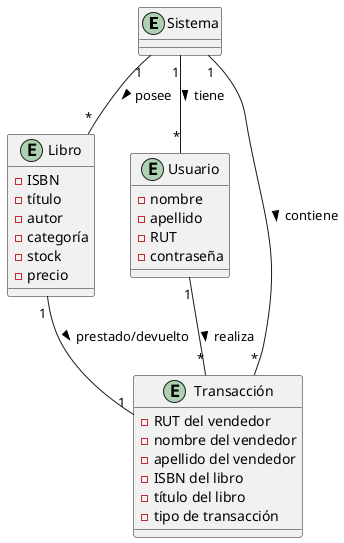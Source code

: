 @startuml


entity Sistema{}

entity Libro{
    -ISBN
    -título
    -autor
    -categoría
    -stock
    -precio
}
Sistema"1"--"*"Libro: posee >

entity Usuario{
    -nombre
    -apellido
    -RUT
    -contraseña
}
Sistema"1"--"*"Usuario: tiene >

entity Transacción{
    -RUT del vendedor
    -nombre del vendedor
    -apellido del vendedor
    -ISBN del libro
    -título del libro
    -tipo de transacción
}
Usuario"1"--"*"Transacción: realiza >
Libro"1"--"1"Transacción: prestado/devuelto >
Sistema"1"--"*"Transacción: contiene >
@enduml